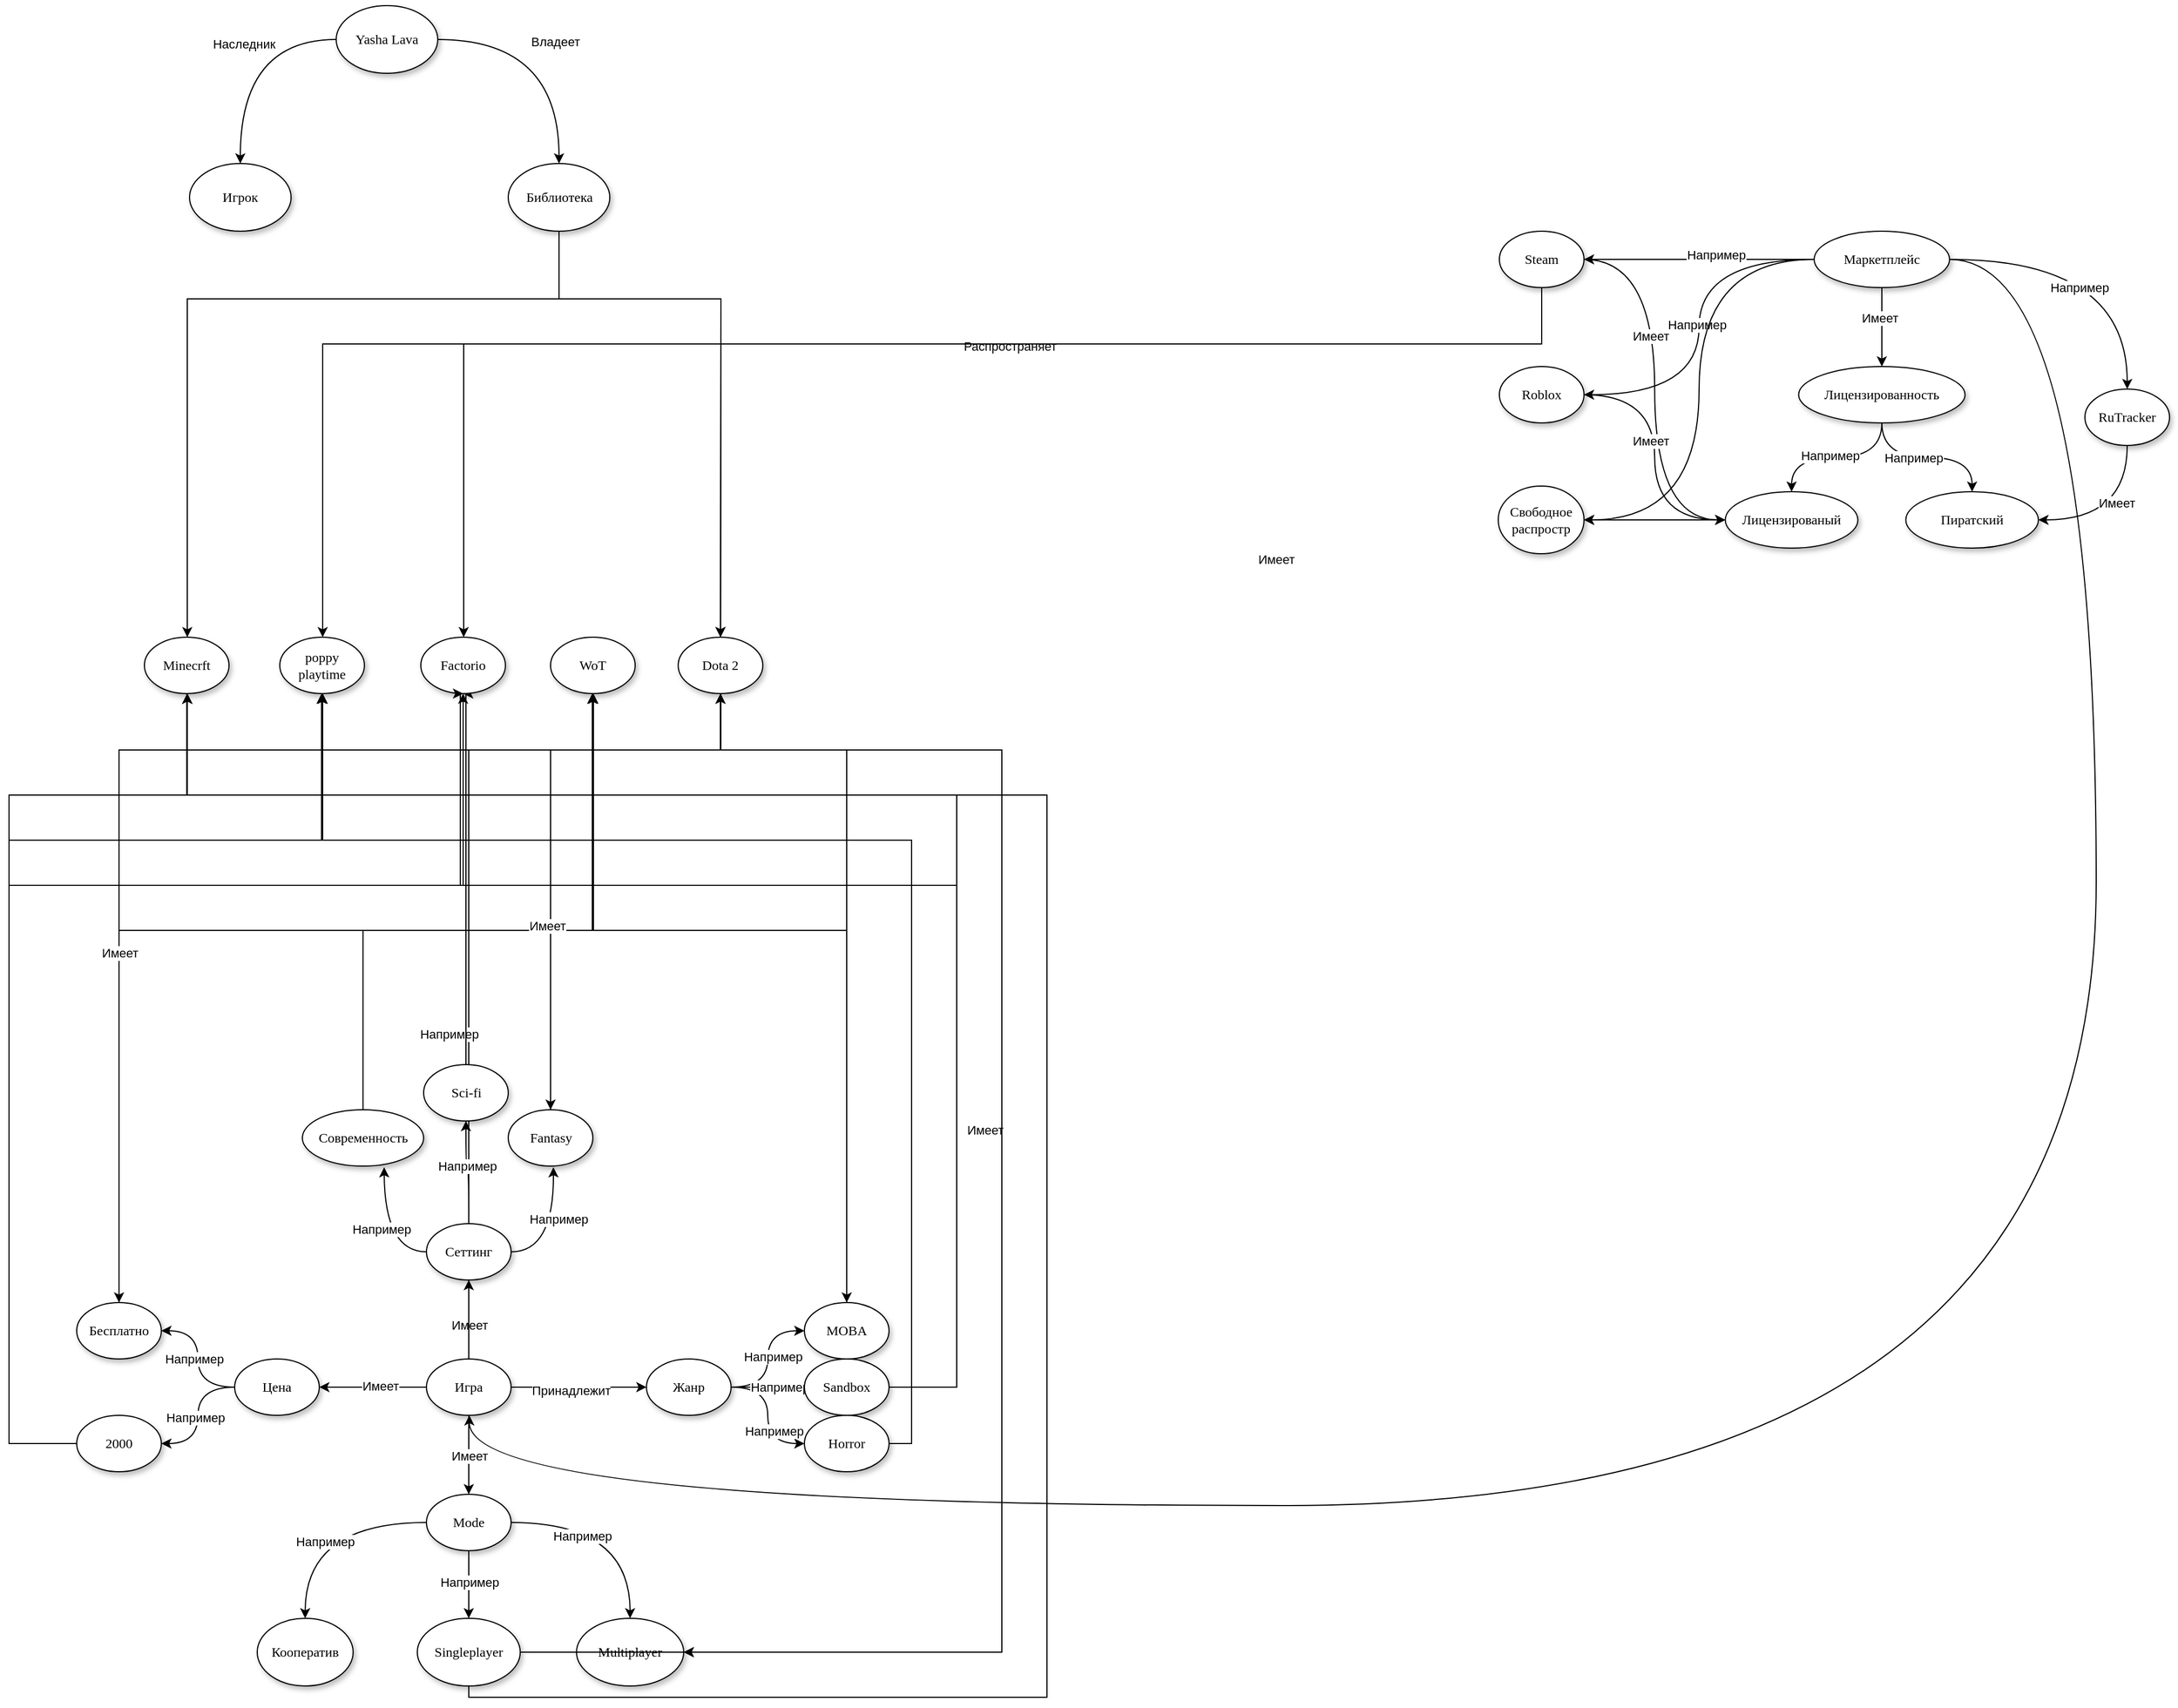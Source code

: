 <mxfile version="24.0.4" type="device">
  <diagram name="Page-1" id="42789a77-a242-8287-6e28-9cd8cfd52e62">
    <mxGraphModel dx="6350" dy="4040" grid="1" gridSize="10" guides="1" tooltips="1" connect="1" arrows="1" fold="1" page="1" pageScale="1" pageWidth="1100" pageHeight="850" background="none" math="0" shadow="0">
      <root>
        <mxCell id="0" />
        <mxCell id="1" parent="0" />
        <mxCell id="d27dbhYtVrHB6h_LEnZt-128" value="" style="edgeStyle=orthogonalEdgeStyle;rounded=0;orthogonalLoop=1;jettySize=auto;html=1;curved=1;" parent="1" source="d27dbhYtVrHB6h_LEnZt-127" target="1ea317790d2ca983-1" edge="1">
          <mxGeometry relative="1" as="geometry" />
        </mxCell>
        <mxCell id="d27dbhYtVrHB6h_LEnZt-136" value="Наследник" style="edgeLabel;html=1;align=center;verticalAlign=middle;resizable=0;points=[];" parent="d27dbhYtVrHB6h_LEnZt-128" vertex="1" connectable="0">
          <mxGeometry x="-0.091" y="3" relative="1" as="geometry">
            <mxPoint as="offset" />
          </mxGeometry>
        </mxCell>
        <mxCell id="1ea317790d2ca983-1" value="Игрок" style="ellipse;whiteSpace=wrap;html=1;rounded=0;shadow=1;comic=0;labelBackgroundColor=none;strokeWidth=1;fontFamily=Verdana;fontSize=12;align=center;" parent="1" vertex="1">
          <mxGeometry x="-40" y="-400" width="90" height="60" as="geometry" />
        </mxCell>
        <mxCell id="d27dbhYtVrHB6h_LEnZt-6" style="edgeStyle=orthogonalEdgeStyle;rounded=0;orthogonalLoop=1;jettySize=auto;html=1;curved=1;" parent="1" source="1ea317790d2ca983-8" target="d27dbhYtVrHB6h_LEnZt-4" edge="1">
          <mxGeometry relative="1" as="geometry" />
        </mxCell>
        <mxCell id="d27dbhYtVrHB6h_LEnZt-7" value="Принадлежит" style="edgeLabel;html=1;align=center;verticalAlign=middle;resizable=0;points=[];" parent="d27dbhYtVrHB6h_LEnZt-6" vertex="1" connectable="0">
          <mxGeometry x="-0.126" y="-3" relative="1" as="geometry">
            <mxPoint as="offset" />
          </mxGeometry>
        </mxCell>
        <mxCell id="d27dbhYtVrHB6h_LEnZt-9" style="edgeStyle=orthogonalEdgeStyle;rounded=0;orthogonalLoop=1;jettySize=auto;html=1;curved=1;" parent="1" source="1ea317790d2ca983-8" target="d27dbhYtVrHB6h_LEnZt-8" edge="1">
          <mxGeometry relative="1" as="geometry" />
        </mxCell>
        <mxCell id="d27dbhYtVrHB6h_LEnZt-13" value="Имеет" style="edgeLabel;html=1;align=center;verticalAlign=middle;resizable=0;points=[];" parent="d27dbhYtVrHB6h_LEnZt-9" vertex="1" connectable="0">
          <mxGeometry x="-0.128" y="-1" relative="1" as="geometry">
            <mxPoint as="offset" />
          </mxGeometry>
        </mxCell>
        <mxCell id="d27dbhYtVrHB6h_LEnZt-11" style="edgeStyle=orthogonalEdgeStyle;rounded=0;orthogonalLoop=1;jettySize=auto;html=1;curved=1;" parent="1" source="1ea317790d2ca983-8" target="d27dbhYtVrHB6h_LEnZt-10" edge="1">
          <mxGeometry relative="1" as="geometry" />
        </mxCell>
        <mxCell id="d27dbhYtVrHB6h_LEnZt-46" value="Имеет" style="edgeLabel;html=1;align=center;verticalAlign=middle;resizable=0;points=[];" parent="d27dbhYtVrHB6h_LEnZt-11" vertex="1" connectable="0">
          <mxGeometry x="0.025" relative="1" as="geometry">
            <mxPoint as="offset" />
          </mxGeometry>
        </mxCell>
        <mxCell id="d27dbhYtVrHB6h_LEnZt-16" style="edgeStyle=orthogonalEdgeStyle;rounded=0;orthogonalLoop=1;jettySize=auto;html=1;curved=1;" parent="1" source="1ea317790d2ca983-8" target="d27dbhYtVrHB6h_LEnZt-15" edge="1">
          <mxGeometry relative="1" as="geometry" />
        </mxCell>
        <mxCell id="d27dbhYtVrHB6h_LEnZt-45" value="Имеет" style="edgeLabel;html=1;align=center;verticalAlign=middle;resizable=0;points=[];" parent="d27dbhYtVrHB6h_LEnZt-16" vertex="1" connectable="0">
          <mxGeometry x="-0.143" relative="1" as="geometry">
            <mxPoint as="offset" />
          </mxGeometry>
        </mxCell>
        <mxCell id="d27dbhYtVrHB6h_LEnZt-114" style="edgeStyle=elbowEdgeStyle;rounded=0;orthogonalLoop=1;jettySize=auto;html=1;entryX=0.5;entryY=1;entryDx=0;entryDy=0;elbow=vertical;" parent="1" source="1ea317790d2ca983-8" target="d27dbhYtVrHB6h_LEnZt-112" edge="1">
          <mxGeometry relative="1" as="geometry">
            <Array as="points">
              <mxPoint x="330" y="120" />
            </Array>
          </mxGeometry>
        </mxCell>
        <mxCell id="d27dbhYtVrHB6h_LEnZt-118" value="Например" style="edgeLabel;html=1;align=center;verticalAlign=middle;resizable=0;points=[];" parent="d27dbhYtVrHB6h_LEnZt-114" vertex="1" connectable="0">
          <mxGeometry x="0.003" y="3" relative="1" as="geometry">
            <mxPoint x="-15" y="120" as="offset" />
          </mxGeometry>
        </mxCell>
        <mxCell id="1ea317790d2ca983-8" value="Игра" style="ellipse;whiteSpace=wrap;html=1;rounded=0;shadow=1;comic=0;labelBackgroundColor=none;strokeWidth=1;fontFamily=Verdana;fontSize=12;align=center;" parent="1" vertex="1">
          <mxGeometry x="170" y="660" width="75" height="50" as="geometry" />
        </mxCell>
        <mxCell id="d27dbhYtVrHB6h_LEnZt-43" style="edgeStyle=orthogonalEdgeStyle;rounded=0;orthogonalLoop=1;jettySize=auto;html=1;entryX=0.5;entryY=0;entryDx=0;entryDy=0;curved=1;" parent="1" source="d27dbhYtVrHB6h_LEnZt-2" target="d27dbhYtVrHB6h_LEnZt-36" edge="1">
          <mxGeometry relative="1" as="geometry" />
        </mxCell>
        <mxCell id="d27dbhYtVrHB6h_LEnZt-44" value="Имеет" style="edgeLabel;html=1;align=center;verticalAlign=middle;resizable=0;points=[];" parent="d27dbhYtVrHB6h_LEnZt-43" vertex="1" connectable="0">
          <mxGeometry x="-0.225" y="-2" relative="1" as="geometry">
            <mxPoint as="offset" />
          </mxGeometry>
        </mxCell>
        <mxCell id="d27dbhYtVrHB6h_LEnZt-94" style="edgeStyle=orthogonalEdgeStyle;rounded=0;orthogonalLoop=1;jettySize=auto;html=1;curved=1;" parent="1" source="d27dbhYtVrHB6h_LEnZt-2" target="d27dbhYtVrHB6h_LEnZt-93" edge="1">
          <mxGeometry relative="1" as="geometry" />
        </mxCell>
        <mxCell id="8Imb64FayiIJfmBS5_kX-4" value="Например" style="edgeLabel;html=1;align=center;verticalAlign=middle;resizable=0;points=[];" parent="d27dbhYtVrHB6h_LEnZt-94" vertex="1" connectable="0">
          <mxGeometry x="-0.144" y="-4" relative="1" as="geometry">
            <mxPoint as="offset" />
          </mxGeometry>
        </mxCell>
        <mxCell id="8Imb64FayiIJfmBS5_kX-7" style="edgeStyle=orthogonalEdgeStyle;rounded=0;orthogonalLoop=1;jettySize=auto;html=1;entryX=1;entryY=0.5;entryDx=0;entryDy=0;curved=1;" parent="1" source="d27dbhYtVrHB6h_LEnZt-2" target="8Imb64FayiIJfmBS5_kX-5" edge="1">
          <mxGeometry relative="1" as="geometry" />
        </mxCell>
        <mxCell id="8Imb64FayiIJfmBS5_kX-17" value="Например" style="edgeLabel;html=1;align=center;verticalAlign=middle;resizable=0;points=[];" parent="8Imb64FayiIJfmBS5_kX-7" vertex="1" connectable="0">
          <mxGeometry x="-0.014" y="-2" relative="1" as="geometry">
            <mxPoint as="offset" />
          </mxGeometry>
        </mxCell>
        <mxCell id="8Imb64FayiIJfmBS5_kX-14" style="edgeStyle=orthogonalEdgeStyle;rounded=0;orthogonalLoop=1;jettySize=auto;html=1;exitX=1;exitY=0.5;exitDx=0;exitDy=0;entryX=0.5;entryY=0;entryDx=0;entryDy=0;curved=1;" parent="1" source="d27dbhYtVrHB6h_LEnZt-2" target="8Imb64FayiIJfmBS5_kX-13" edge="1">
          <mxGeometry relative="1" as="geometry" />
        </mxCell>
        <mxCell id="8Imb64FayiIJfmBS5_kX-16" value="Например" style="edgeLabel;html=1;align=center;verticalAlign=middle;resizable=0;points=[];" parent="8Imb64FayiIJfmBS5_kX-14" vertex="1" connectable="0">
          <mxGeometry x="-0.159" y="-25" relative="1" as="geometry">
            <mxPoint as="offset" />
          </mxGeometry>
        </mxCell>
        <mxCell id="8RMeH3mRlZZ0QeaqOLW2-8" style="edgeStyle=orthogonalEdgeStyle;rounded=0;orthogonalLoop=1;jettySize=auto;html=1;entryX=1;entryY=0.5;entryDx=0;entryDy=0;curved=1;" parent="1" source="d27dbhYtVrHB6h_LEnZt-2" target="8RMeH3mRlZZ0QeaqOLW2-2" edge="1">
          <mxGeometry relative="1" as="geometry" />
        </mxCell>
        <mxCell id="O6C4yTjfF4UdwVnjmifp-4" style="edgeStyle=orthogonalEdgeStyle;rounded=0;orthogonalLoop=1;jettySize=auto;html=1;curved=1;" edge="1" parent="1" source="d27dbhYtVrHB6h_LEnZt-2" target="1ea317790d2ca983-8">
          <mxGeometry relative="1" as="geometry">
            <Array as="points">
              <mxPoint x="1650" y="-315" />
              <mxPoint x="1650" y="790" />
              <mxPoint x="208" y="790" />
            </Array>
          </mxGeometry>
        </mxCell>
        <mxCell id="d27dbhYtVrHB6h_LEnZt-2" value="Маркетплейс" style="ellipse;whiteSpace=wrap;html=1;rounded=0;shadow=1;comic=0;labelBackgroundColor=none;strokeWidth=1;fontFamily=Verdana;fontSize=12;align=center;" parent="1" vertex="1">
          <mxGeometry x="1400" y="-340" width="120" height="50" as="geometry" />
        </mxCell>
        <mxCell id="d27dbhYtVrHB6h_LEnZt-79" style="edgeStyle=orthogonalEdgeStyle;rounded=0;orthogonalLoop=1;jettySize=auto;html=1;curved=1;" parent="1" source="d27dbhYtVrHB6h_LEnZt-4" target="d27dbhYtVrHB6h_LEnZt-76" edge="1">
          <mxGeometry relative="1" as="geometry" />
        </mxCell>
        <mxCell id="d27dbhYtVrHB6h_LEnZt-88" value="Например" style="edgeLabel;html=1;align=center;verticalAlign=middle;resizable=0;points=[];" parent="d27dbhYtVrHB6h_LEnZt-79" vertex="1" connectable="0">
          <mxGeometry x="0.04" y="-4" relative="1" as="geometry">
            <mxPoint as="offset" />
          </mxGeometry>
        </mxCell>
        <mxCell id="d27dbhYtVrHB6h_LEnZt-80" style="edgeStyle=orthogonalEdgeStyle;rounded=0;orthogonalLoop=1;jettySize=auto;html=1;curved=1;" parent="1" source="d27dbhYtVrHB6h_LEnZt-4" target="d27dbhYtVrHB6h_LEnZt-78" edge="1">
          <mxGeometry relative="1" as="geometry" />
        </mxCell>
        <mxCell id="d27dbhYtVrHB6h_LEnZt-90" value="Например" style="edgeLabel;html=1;align=center;verticalAlign=middle;resizable=0;points=[];" parent="d27dbhYtVrHB6h_LEnZt-80" vertex="1" connectable="0">
          <mxGeometry x="0.216" y="5" relative="1" as="geometry">
            <mxPoint y="1" as="offset" />
          </mxGeometry>
        </mxCell>
        <mxCell id="d27dbhYtVrHB6h_LEnZt-81" style="edgeStyle=orthogonalEdgeStyle;rounded=0;orthogonalLoop=1;jettySize=auto;html=1;curved=1;" parent="1" source="d27dbhYtVrHB6h_LEnZt-4" target="d27dbhYtVrHB6h_LEnZt-77" edge="1">
          <mxGeometry relative="1" as="geometry" />
        </mxCell>
        <mxCell id="d27dbhYtVrHB6h_LEnZt-89" value="Например" style="edgeLabel;html=1;align=center;verticalAlign=middle;resizable=0;points=[];" parent="d27dbhYtVrHB6h_LEnZt-81" vertex="1" connectable="0">
          <mxGeometry x="0.327" relative="1" as="geometry">
            <mxPoint as="offset" />
          </mxGeometry>
        </mxCell>
        <mxCell id="d27dbhYtVrHB6h_LEnZt-4" value="Жанр" style="ellipse;whiteSpace=wrap;html=1;rounded=0;shadow=1;comic=0;labelBackgroundColor=none;strokeWidth=1;fontFamily=Verdana;fontSize=12;align=center;" parent="1" vertex="1">
          <mxGeometry x="365" y="660" width="75" height="50" as="geometry" />
        </mxCell>
        <mxCell id="O6C4yTjfF4UdwVnjmifp-23" style="edgeStyle=orthogonalEdgeStyle;rounded=0;orthogonalLoop=1;jettySize=auto;html=1;" edge="1" parent="1" source="d27dbhYtVrHB6h_LEnZt-76" target="O6C4yTjfF4UdwVnjmifp-1">
          <mxGeometry relative="1" as="geometry">
            <Array as="points">
              <mxPoint x="543" y="280" />
              <mxPoint x="318" y="280" />
            </Array>
          </mxGeometry>
        </mxCell>
        <mxCell id="d27dbhYtVrHB6h_LEnZt-76" value="MOBA" style="ellipse;whiteSpace=wrap;html=1;rounded=0;shadow=1;comic=0;labelBackgroundColor=none;strokeWidth=1;fontFamily=Verdana;fontSize=12;align=center;" parent="1" vertex="1">
          <mxGeometry x="505" y="610" width="75" height="50" as="geometry" />
        </mxCell>
        <mxCell id="O6C4yTjfF4UdwVnjmifp-16" style="edgeStyle=orthogonalEdgeStyle;rounded=0;orthogonalLoop=1;jettySize=auto;html=1;" edge="1" parent="1" source="d27dbhYtVrHB6h_LEnZt-77" target="8RMeH3mRlZZ0QeaqOLW2-10">
          <mxGeometry relative="1" as="geometry">
            <Array as="points">
              <mxPoint x="640" y="685" />
              <mxPoint x="640" y="160" />
              <mxPoint x="-42" y="160" />
            </Array>
          </mxGeometry>
        </mxCell>
        <mxCell id="d27dbhYtVrHB6h_LEnZt-77" value="Sandbox" style="ellipse;whiteSpace=wrap;html=1;rounded=0;shadow=1;comic=0;labelBackgroundColor=none;strokeWidth=1;fontFamily=Verdana;fontSize=12;align=center;" parent="1" vertex="1">
          <mxGeometry x="505" y="660" width="75" height="50" as="geometry" />
        </mxCell>
        <mxCell id="O6C4yTjfF4UdwVnjmifp-20" style="edgeStyle=orthogonalEdgeStyle;rounded=0;orthogonalLoop=1;jettySize=auto;html=1;" edge="1" parent="1" source="d27dbhYtVrHB6h_LEnZt-78" target="O6C4yTjfF4UdwVnjmifp-3">
          <mxGeometry relative="1" as="geometry">
            <Array as="points">
              <mxPoint x="600" y="735" />
              <mxPoint x="600" y="200" />
              <mxPoint x="78" y="200" />
            </Array>
          </mxGeometry>
        </mxCell>
        <mxCell id="d27dbhYtVrHB6h_LEnZt-78" value="Horror" style="ellipse;whiteSpace=wrap;html=1;rounded=0;shadow=1;comic=0;labelBackgroundColor=none;strokeWidth=1;fontFamily=Verdana;fontSize=12;align=center;" parent="1" vertex="1">
          <mxGeometry x="505" y="710" width="75" height="50" as="geometry" />
        </mxCell>
        <mxCell id="d27dbhYtVrHB6h_LEnZt-50" style="edgeStyle=orthogonalEdgeStyle;rounded=0;orthogonalLoop=1;jettySize=auto;html=1;entryX=1;entryY=0.5;entryDx=0;entryDy=0;curved=1;" parent="1" source="d27dbhYtVrHB6h_LEnZt-8" target="d27dbhYtVrHB6h_LEnZt-49" edge="1">
          <mxGeometry relative="1" as="geometry" />
        </mxCell>
        <mxCell id="d27dbhYtVrHB6h_LEnZt-51" value="Например" style="edgeLabel;html=1;align=center;verticalAlign=middle;resizable=0;points=[];" parent="d27dbhYtVrHB6h_LEnZt-50" vertex="1" connectable="0">
          <mxGeometry x="0.017" y="-3" relative="1" as="geometry">
            <mxPoint y="1" as="offset" />
          </mxGeometry>
        </mxCell>
        <mxCell id="d27dbhYtVrHB6h_LEnZt-91" style="edgeStyle=orthogonalEdgeStyle;rounded=0;orthogonalLoop=1;jettySize=auto;html=1;curved=1;" parent="1" source="d27dbhYtVrHB6h_LEnZt-8" target="d27dbhYtVrHB6h_LEnZt-41" edge="1">
          <mxGeometry relative="1" as="geometry" />
        </mxCell>
        <mxCell id="d27dbhYtVrHB6h_LEnZt-92" value="Например" style="edgeLabel;html=1;align=center;verticalAlign=middle;resizable=0;points=[];" parent="d27dbhYtVrHB6h_LEnZt-91" vertex="1" connectable="0">
          <mxGeometry x="-0.001" y="4" relative="1" as="geometry">
            <mxPoint as="offset" />
          </mxGeometry>
        </mxCell>
        <mxCell id="d27dbhYtVrHB6h_LEnZt-8" value="Цена" style="ellipse;whiteSpace=wrap;html=1;rounded=0;shadow=1;comic=0;labelBackgroundColor=none;strokeWidth=1;fontFamily=Verdana;fontSize=12;align=center;" parent="1" vertex="1">
          <mxGeometry y="660" width="75" height="50" as="geometry" />
        </mxCell>
        <mxCell id="d27dbhYtVrHB6h_LEnZt-52" style="edgeStyle=orthogonalEdgeStyle;rounded=0;orthogonalLoop=1;jettySize=auto;html=1;entryX=0.5;entryY=0;entryDx=0;entryDy=0;curved=1;" parent="1" source="d27dbhYtVrHB6h_LEnZt-10" target="d27dbhYtVrHB6h_LEnZt-35" edge="1">
          <mxGeometry relative="1" as="geometry" />
        </mxCell>
        <mxCell id="d27dbhYtVrHB6h_LEnZt-53" value="Например" style="edgeLabel;html=1;align=center;verticalAlign=middle;resizable=0;points=[];" parent="d27dbhYtVrHB6h_LEnZt-52" vertex="1" connectable="0">
          <mxGeometry x="0.285" y="17" relative="1" as="geometry">
            <mxPoint y="1" as="offset" />
          </mxGeometry>
        </mxCell>
        <mxCell id="d27dbhYtVrHB6h_LEnZt-56" style="edgeStyle=orthogonalEdgeStyle;rounded=0;orthogonalLoop=1;jettySize=auto;html=1;curved=1;" parent="1" source="d27dbhYtVrHB6h_LEnZt-10" target="d27dbhYtVrHB6h_LEnZt-42" edge="1">
          <mxGeometry relative="1" as="geometry">
            <mxPoint x="210" y="890" as="targetPoint" />
          </mxGeometry>
        </mxCell>
        <mxCell id="d27dbhYtVrHB6h_LEnZt-57" value="Например" style="edgeLabel;html=1;align=center;verticalAlign=middle;resizable=0;points=[];" parent="d27dbhYtVrHB6h_LEnZt-56" vertex="1" connectable="0">
          <mxGeometry x="-0.091" relative="1" as="geometry">
            <mxPoint as="offset" />
          </mxGeometry>
        </mxCell>
        <mxCell id="d27dbhYtVrHB6h_LEnZt-82" style="edgeStyle=orthogonalEdgeStyle;rounded=0;orthogonalLoop=1;jettySize=auto;html=1;curved=1;" parent="1" source="d27dbhYtVrHB6h_LEnZt-10" target="d27dbhYtVrHB6h_LEnZt-34" edge="1">
          <mxGeometry relative="1" as="geometry" />
        </mxCell>
        <mxCell id="d27dbhYtVrHB6h_LEnZt-84" value="Например" style="edgeLabel;html=1;align=center;verticalAlign=middle;resizable=0;points=[];" parent="d27dbhYtVrHB6h_LEnZt-82" vertex="1" connectable="0">
          <mxGeometry x="-0.338" y="-12" relative="1" as="geometry">
            <mxPoint as="offset" />
          </mxGeometry>
        </mxCell>
        <mxCell id="d27dbhYtVrHB6h_LEnZt-10" value="Mode" style="ellipse;whiteSpace=wrap;html=1;rounded=0;shadow=1;comic=0;labelBackgroundColor=none;strokeWidth=1;fontFamily=Verdana;fontSize=12;align=center;" parent="1" vertex="1">
          <mxGeometry x="170" y="780" width="75" height="50" as="geometry" />
        </mxCell>
        <mxCell id="d27dbhYtVrHB6h_LEnZt-73" style="edgeStyle=orthogonalEdgeStyle;rounded=0;orthogonalLoop=1;jettySize=auto;html=1;curved=1;" parent="1" source="d27dbhYtVrHB6h_LEnZt-15" edge="1">
          <mxGeometry relative="1" as="geometry">
            <mxPoint x="282.5" y="490" as="targetPoint" />
          </mxGeometry>
        </mxCell>
        <mxCell id="d27dbhYtVrHB6h_LEnZt-85" value="Например" style="edgeLabel;html=1;align=center;verticalAlign=middle;resizable=0;points=[];" parent="d27dbhYtVrHB6h_LEnZt-73" vertex="1" connectable="0">
          <mxGeometry x="0.182" y="-4" relative="1" as="geometry">
            <mxPoint as="offset" />
          </mxGeometry>
        </mxCell>
        <mxCell id="d27dbhYtVrHB6h_LEnZt-74" style="edgeStyle=orthogonalEdgeStyle;rounded=0;orthogonalLoop=1;jettySize=auto;html=1;curved=1;" parent="1" source="d27dbhYtVrHB6h_LEnZt-15" edge="1">
          <mxGeometry relative="1" as="geometry">
            <mxPoint x="132.5" y="490" as="targetPoint" />
          </mxGeometry>
        </mxCell>
        <mxCell id="d27dbhYtVrHB6h_LEnZt-87" value="Например" style="edgeLabel;html=1;align=center;verticalAlign=middle;resizable=0;points=[];" parent="d27dbhYtVrHB6h_LEnZt-74" vertex="1" connectable="0">
          <mxGeometry x="0.03" y="3" relative="1" as="geometry">
            <mxPoint as="offset" />
          </mxGeometry>
        </mxCell>
        <mxCell id="d27dbhYtVrHB6h_LEnZt-75" style="edgeStyle=orthogonalEdgeStyle;rounded=0;orthogonalLoop=1;jettySize=auto;html=1;curved=1;" parent="1" source="d27dbhYtVrHB6h_LEnZt-15" target="d27dbhYtVrHB6h_LEnZt-64" edge="1">
          <mxGeometry relative="1" as="geometry" />
        </mxCell>
        <mxCell id="d27dbhYtVrHB6h_LEnZt-86" value="Например" style="edgeLabel;html=1;align=center;verticalAlign=middle;resizable=0;points=[];" parent="d27dbhYtVrHB6h_LEnZt-75" vertex="1" connectable="0">
          <mxGeometry x="0.149" y="-1" relative="1" as="geometry">
            <mxPoint as="offset" />
          </mxGeometry>
        </mxCell>
        <mxCell id="d27dbhYtVrHB6h_LEnZt-15" value="Сеттинг" style="ellipse;whiteSpace=wrap;html=1;rounded=0;shadow=1;comic=0;labelBackgroundColor=none;strokeWidth=1;fontFamily=Verdana;fontSize=12;align=center;" parent="1" vertex="1">
          <mxGeometry x="170" y="540" width="75" height="50" as="geometry" />
        </mxCell>
        <mxCell id="d27dbhYtVrHB6h_LEnZt-34" value="Multiplayer" style="ellipse;whiteSpace=wrap;html=1;rounded=0;shadow=1;comic=0;labelBackgroundColor=none;strokeWidth=1;fontFamily=Verdana;fontSize=12;align=center;" parent="1" vertex="1">
          <mxGeometry x="303" y="890" width="95" height="60" as="geometry" />
        </mxCell>
        <mxCell id="d27dbhYtVrHB6h_LEnZt-35" value="Кооператив" style="ellipse;whiteSpace=wrap;html=1;rounded=0;shadow=1;comic=0;labelBackgroundColor=none;strokeWidth=1;fontFamily=Verdana;fontSize=12;align=center;" parent="1" vertex="1">
          <mxGeometry x="20" y="890" width="85" height="60" as="geometry" />
        </mxCell>
        <mxCell id="d27dbhYtVrHB6h_LEnZt-100" value="" style="edgeStyle=orthogonalEdgeStyle;rounded=0;orthogonalLoop=1;jettySize=auto;html=1;curved=1;" parent="1" source="d27dbhYtVrHB6h_LEnZt-36" target="d27dbhYtVrHB6h_LEnZt-99" edge="1">
          <mxGeometry relative="1" as="geometry" />
        </mxCell>
        <mxCell id="d27dbhYtVrHB6h_LEnZt-106" value="Например" style="edgeLabel;html=1;align=center;verticalAlign=middle;resizable=0;points=[];" parent="d27dbhYtVrHB6h_LEnZt-100" vertex="1" connectable="0">
          <mxGeometry x="0.084" y="-2" relative="1" as="geometry">
            <mxPoint as="offset" />
          </mxGeometry>
        </mxCell>
        <mxCell id="d27dbhYtVrHB6h_LEnZt-101" style="edgeStyle=orthogonalEdgeStyle;rounded=0;orthogonalLoop=1;jettySize=auto;html=1;curved=1;entryX=0.5;entryY=0;entryDx=0;entryDy=0;" parent="1" source="d27dbhYtVrHB6h_LEnZt-36" target="d27dbhYtVrHB6h_LEnZt-102" edge="1">
          <mxGeometry relative="1" as="geometry">
            <mxPoint x="1500.0" y="-30" as="targetPoint" />
          </mxGeometry>
        </mxCell>
        <mxCell id="d27dbhYtVrHB6h_LEnZt-105" value="Например" style="edgeLabel;html=1;align=center;verticalAlign=middle;resizable=0;points=[];" parent="d27dbhYtVrHB6h_LEnZt-101" vertex="1" connectable="0">
          <mxGeometry x="-0.185" relative="1" as="geometry">
            <mxPoint x="1" as="offset" />
          </mxGeometry>
        </mxCell>
        <mxCell id="d27dbhYtVrHB6h_LEnZt-36" value="Лицензированность" style="ellipse;whiteSpace=wrap;html=1;rounded=0;shadow=1;comic=0;labelBackgroundColor=none;strokeWidth=1;fontFamily=Verdana;fontSize=12;align=center;" parent="1" vertex="1">
          <mxGeometry x="1386.25" y="-220" width="147.5" height="50" as="geometry" />
        </mxCell>
        <mxCell id="d27dbhYtVrHB6h_LEnZt-109" style="edgeStyle=orthogonalEdgeStyle;rounded=0;orthogonalLoop=1;jettySize=auto;html=1;entryX=0;entryY=0.5;entryDx=0;entryDy=0;curved=1;" parent="1" source="d27dbhYtVrHB6h_LEnZt-93" target="d27dbhYtVrHB6h_LEnZt-99" edge="1">
          <mxGeometry relative="1" as="geometry" />
        </mxCell>
        <mxCell id="d27dbhYtVrHB6h_LEnZt-110" value="Имеет" style="edgeLabel;html=1;align=center;verticalAlign=middle;resizable=0;points=[];" parent="d27dbhYtVrHB6h_LEnZt-109" vertex="1" connectable="0">
          <mxGeometry x="-0.383" y="-4" relative="1" as="geometry">
            <mxPoint y="20" as="offset" />
          </mxGeometry>
        </mxCell>
        <mxCell id="d27dbhYtVrHB6h_LEnZt-117" style="edgeStyle=orthogonalEdgeStyle;rounded=0;orthogonalLoop=1;jettySize=auto;html=1;" parent="1" source="d27dbhYtVrHB6h_LEnZt-93" target="d27dbhYtVrHB6h_LEnZt-112" edge="1">
          <mxGeometry relative="1" as="geometry">
            <Array as="points">
              <mxPoint x="1159" y="-240" />
              <mxPoint x="431" y="-240" />
            </Array>
          </mxGeometry>
        </mxCell>
        <mxCell id="d27dbhYtVrHB6h_LEnZt-124" value="Распространяет" style="edgeLabel;html=1;align=center;verticalAlign=middle;resizable=0;points=[];" parent="d27dbhYtVrHB6h_LEnZt-117" vertex="1" connectable="0">
          <mxGeometry x="0.005" y="2" relative="1" as="geometry">
            <mxPoint as="offset" />
          </mxGeometry>
        </mxCell>
        <mxCell id="O6C4yTjfF4UdwVnjmifp-9" style="edgeStyle=orthogonalEdgeStyle;rounded=0;orthogonalLoop=1;jettySize=auto;html=1;" edge="1" parent="1" source="d27dbhYtVrHB6h_LEnZt-93" target="8RMeH3mRlZZ0QeaqOLW2-9">
          <mxGeometry relative="1" as="geometry">
            <Array as="points">
              <mxPoint x="1159" y="-240" />
              <mxPoint x="203" y="-240" />
            </Array>
          </mxGeometry>
        </mxCell>
        <mxCell id="O6C4yTjfF4UdwVnjmifp-10" style="edgeStyle=orthogonalEdgeStyle;rounded=0;orthogonalLoop=1;jettySize=auto;html=1;" edge="1" parent="1" source="d27dbhYtVrHB6h_LEnZt-93" target="O6C4yTjfF4UdwVnjmifp-3">
          <mxGeometry relative="1" as="geometry">
            <Array as="points">
              <mxPoint x="1159" y="-240" />
              <mxPoint x="78" y="-240" />
            </Array>
          </mxGeometry>
        </mxCell>
        <mxCell id="d27dbhYtVrHB6h_LEnZt-93" value="Steam" style="ellipse;whiteSpace=wrap;html=1;rounded=0;shadow=1;comic=0;labelBackgroundColor=none;strokeWidth=1;fontFamily=Verdana;fontSize=12;align=center;" parent="1" vertex="1">
          <mxGeometry x="1121" y="-340" width="75" height="50" as="geometry" />
        </mxCell>
        <mxCell id="O6C4yTjfF4UdwVnjmifp-26" style="edgeStyle=orthogonalEdgeStyle;rounded=0;orthogonalLoop=1;jettySize=auto;html=1;" edge="1" parent="1" source="d27dbhYtVrHB6h_LEnZt-41" target="O6C4yTjfF4UdwVnjmifp-1">
          <mxGeometry relative="1" as="geometry">
            <Array as="points">
              <mxPoint x="-102" y="280" />
              <mxPoint x="317" y="280" />
            </Array>
          </mxGeometry>
        </mxCell>
        <mxCell id="d27dbhYtVrHB6h_LEnZt-41" value="Бесплатно" style="ellipse;whiteSpace=wrap;html=1;rounded=0;shadow=1;comic=0;labelBackgroundColor=none;strokeWidth=1;fontFamily=Verdana;fontSize=12;align=center;" parent="1" vertex="1">
          <mxGeometry x="-140" y="610" width="75" height="50" as="geometry" />
        </mxCell>
        <mxCell id="O6C4yTjfF4UdwVnjmifp-18" style="edgeStyle=orthogonalEdgeStyle;rounded=0;orthogonalLoop=1;jettySize=auto;html=1;" edge="1" parent="1" source="d27dbhYtVrHB6h_LEnZt-42" target="8RMeH3mRlZZ0QeaqOLW2-10">
          <mxGeometry relative="1" as="geometry">
            <Array as="points">
              <mxPoint x="208" y="960" />
              <mxPoint x="720" y="960" />
              <mxPoint x="720" y="160" />
              <mxPoint x="-42" y="160" />
            </Array>
          </mxGeometry>
        </mxCell>
        <mxCell id="O6C4yTjfF4UdwVnjmifp-24" style="edgeStyle=orthogonalEdgeStyle;rounded=0;orthogonalLoop=1;jettySize=auto;html=1;entryX=0.5;entryY=1;entryDx=0;entryDy=0;" edge="1" parent="1" source="d27dbhYtVrHB6h_LEnZt-42" target="d27dbhYtVrHB6h_LEnZt-112">
          <mxGeometry relative="1" as="geometry">
            <Array as="points">
              <mxPoint x="680" y="920" />
              <mxPoint x="680" y="120" />
              <mxPoint x="431" y="120" />
            </Array>
          </mxGeometry>
        </mxCell>
        <mxCell id="d27dbhYtVrHB6h_LEnZt-42" value="Singleplayer" style="ellipse;whiteSpace=wrap;html=1;rounded=0;shadow=1;comic=0;labelBackgroundColor=none;strokeWidth=1;fontFamily=Verdana;fontSize=12;align=center;" parent="1" vertex="1">
          <mxGeometry x="161.88" y="890" width="91.25" height="60" as="geometry" />
        </mxCell>
        <mxCell id="O6C4yTjfF4UdwVnjmifp-15" style="edgeStyle=orthogonalEdgeStyle;rounded=0;orthogonalLoop=1;jettySize=auto;html=1;" edge="1" parent="1" source="d27dbhYtVrHB6h_LEnZt-49" target="8RMeH3mRlZZ0QeaqOLW2-10">
          <mxGeometry relative="1" as="geometry">
            <Array as="points">
              <mxPoint x="-200" y="735" />
              <mxPoint x="-200" y="160" />
              <mxPoint x="-42" y="160" />
            </Array>
          </mxGeometry>
        </mxCell>
        <mxCell id="O6C4yTjfF4UdwVnjmifp-25" style="edgeStyle=orthogonalEdgeStyle;rounded=0;orthogonalLoop=1;jettySize=auto;html=1;" edge="1" parent="1" source="d27dbhYtVrHB6h_LEnZt-49" target="O6C4yTjfF4UdwVnjmifp-3">
          <mxGeometry relative="1" as="geometry">
            <Array as="points">
              <mxPoint x="-200" y="735" />
              <mxPoint x="-200" y="200" />
              <mxPoint x="77" y="200" />
            </Array>
          </mxGeometry>
        </mxCell>
        <mxCell id="O6C4yTjfF4UdwVnjmifp-27" style="edgeStyle=orthogonalEdgeStyle;rounded=0;orthogonalLoop=1;jettySize=auto;html=1;entryX=0.5;entryY=1;entryDx=0;entryDy=0;" edge="1" parent="1" source="d27dbhYtVrHB6h_LEnZt-49" target="8RMeH3mRlZZ0QeaqOLW2-9">
          <mxGeometry relative="1" as="geometry">
            <Array as="points">
              <mxPoint x="-200" y="735" />
              <mxPoint x="-200" y="240" />
              <mxPoint x="202" y="240" />
            </Array>
          </mxGeometry>
        </mxCell>
        <mxCell id="d27dbhYtVrHB6h_LEnZt-49" value="2000" style="ellipse;whiteSpace=wrap;html=1;rounded=0;shadow=1;comic=0;labelBackgroundColor=none;strokeWidth=1;fontFamily=Verdana;fontSize=12;align=center;" parent="1" vertex="1">
          <mxGeometry x="-140" y="710" width="75" height="50" as="geometry" />
        </mxCell>
        <mxCell id="O6C4yTjfF4UdwVnjmifp-19" style="edgeStyle=orthogonalEdgeStyle;rounded=0;orthogonalLoop=1;jettySize=auto;html=1;" edge="1" parent="1" source="d27dbhYtVrHB6h_LEnZt-64" target="O6C4yTjfF4UdwVnjmifp-3">
          <mxGeometry relative="1" as="geometry">
            <Array as="points">
              <mxPoint x="205" y="200" />
              <mxPoint x="78" y="200" />
            </Array>
          </mxGeometry>
        </mxCell>
        <mxCell id="O6C4yTjfF4UdwVnjmifp-22" style="edgeStyle=orthogonalEdgeStyle;rounded=0;orthogonalLoop=1;jettySize=auto;html=1;entryX=0.5;entryY=1;entryDx=0;entryDy=0;" edge="1" parent="1" source="d27dbhYtVrHB6h_LEnZt-64" target="8RMeH3mRlZZ0QeaqOLW2-9">
          <mxGeometry relative="1" as="geometry">
            <Array as="points">
              <mxPoint x="205" y="70" />
            </Array>
          </mxGeometry>
        </mxCell>
        <mxCell id="d27dbhYtVrHB6h_LEnZt-64" value="Sci-fi" style="ellipse;whiteSpace=wrap;html=1;rounded=0;shadow=1;comic=0;labelBackgroundColor=none;strokeWidth=1;fontFamily=Verdana;fontSize=12;align=center;" parent="1" vertex="1">
          <mxGeometry x="167.5" y="399" width="75" height="50" as="geometry" />
        </mxCell>
        <mxCell id="O6C4yTjfF4UdwVnjmifp-28" style="edgeStyle=orthogonalEdgeStyle;rounded=0;orthogonalLoop=1;jettySize=auto;html=1;" edge="1" parent="1" source="d27dbhYtVrHB6h_LEnZt-71" target="O6C4yTjfF4UdwVnjmifp-1">
          <mxGeometry relative="1" as="geometry">
            <Array as="points">
              <mxPoint x="114" y="280" />
              <mxPoint x="317" y="280" />
            </Array>
          </mxGeometry>
        </mxCell>
        <mxCell id="d27dbhYtVrHB6h_LEnZt-71" value="Современность" style="ellipse;whiteSpace=wrap;html=1;rounded=0;shadow=1;comic=0;labelBackgroundColor=none;strokeWidth=1;fontFamily=Verdana;fontSize=12;align=center;" parent="1" vertex="1">
          <mxGeometry x="60" y="439" width="107.5" height="50" as="geometry" />
        </mxCell>
        <mxCell id="O6C4yTjfF4UdwVnjmifp-14" style="edgeStyle=orthogonalEdgeStyle;rounded=0;orthogonalLoop=1;jettySize=auto;html=1;" edge="1" parent="1" source="d27dbhYtVrHB6h_LEnZt-72" target="8RMeH3mRlZZ0QeaqOLW2-10">
          <mxGeometry relative="1" as="geometry">
            <Array as="points">
              <mxPoint x="280" y="160" />
              <mxPoint x="-42" y="160" />
            </Array>
          </mxGeometry>
        </mxCell>
        <mxCell id="d27dbhYtVrHB6h_LEnZt-72" value="Fantasy" style="ellipse;whiteSpace=wrap;html=1;rounded=0;shadow=1;comic=0;labelBackgroundColor=none;strokeWidth=1;fontFamily=Verdana;fontSize=12;align=center;" parent="1" vertex="1">
          <mxGeometry x="242.5" y="439" width="75" height="50" as="geometry" />
        </mxCell>
        <mxCell id="8RMeH3mRlZZ0QeaqOLW2-7" style="edgeStyle=orthogonalEdgeStyle;rounded=0;orthogonalLoop=1;jettySize=auto;html=1;curved=1;" parent="1" source="d27dbhYtVrHB6h_LEnZt-99" target="8RMeH3mRlZZ0QeaqOLW2-2" edge="1">
          <mxGeometry relative="1" as="geometry" />
        </mxCell>
        <mxCell id="d27dbhYtVrHB6h_LEnZt-99" value="Лицензированый" style="ellipse;whiteSpace=wrap;html=1;rounded=0;shadow=1;comic=0;labelBackgroundColor=none;strokeWidth=1;fontFamily=Verdana;fontSize=12;align=center;" parent="1" vertex="1">
          <mxGeometry x="1321.25" y="-109" width="117.5" height="50" as="geometry" />
        </mxCell>
        <mxCell id="d27dbhYtVrHB6h_LEnZt-102" value="Пиратский" style="ellipse;whiteSpace=wrap;html=1;rounded=0;shadow=1;comic=0;labelBackgroundColor=none;strokeWidth=1;fontFamily=Verdana;fontSize=12;align=center;" parent="1" vertex="1">
          <mxGeometry x="1481.25" y="-109" width="117.5" height="50" as="geometry" />
        </mxCell>
        <mxCell id="d27dbhYtVrHB6h_LEnZt-119" style="edgeStyle=elbowEdgeStyle;rounded=0;orthogonalLoop=1;jettySize=auto;html=1;entryX=0.5;entryY=0;entryDx=0;entryDy=0;exitX=0.5;exitY=1;exitDx=0;exitDy=0;elbow=vertical;" parent="1" source="d27dbhYtVrHB6h_LEnZt-112" target="d27dbhYtVrHB6h_LEnZt-72" edge="1">
          <mxGeometry relative="1" as="geometry">
            <Array as="points">
              <mxPoint x="360" y="120" />
            </Array>
          </mxGeometry>
        </mxCell>
        <mxCell id="d27dbhYtVrHB6h_LEnZt-123" value="Имеет" style="edgeLabel;html=1;align=center;verticalAlign=middle;resizable=0;points=[];" parent="d27dbhYtVrHB6h_LEnZt-119" vertex="1" connectable="0">
          <mxGeometry x="0.372" y="-3" relative="1" as="geometry">
            <mxPoint as="offset" />
          </mxGeometry>
        </mxCell>
        <mxCell id="d27dbhYtVrHB6h_LEnZt-120" style="edgeStyle=elbowEdgeStyle;rounded=0;orthogonalLoop=1;jettySize=auto;html=1;entryX=0.5;entryY=0;entryDx=0;entryDy=0;exitX=0.5;exitY=1;exitDx=0;exitDy=0;elbow=vertical;" parent="1" source="d27dbhYtVrHB6h_LEnZt-112" target="d27dbhYtVrHB6h_LEnZt-41" edge="1">
          <mxGeometry relative="1" as="geometry">
            <Array as="points">
              <mxPoint x="160" y="120" />
            </Array>
          </mxGeometry>
        </mxCell>
        <mxCell id="d27dbhYtVrHB6h_LEnZt-122" value="Имеет" style="edgeLabel;html=1;align=center;verticalAlign=middle;resizable=0;points=[];" parent="d27dbhYtVrHB6h_LEnZt-120" vertex="1" connectable="0">
          <mxGeometry x="-0.615" y="3" relative="1" as="geometry">
            <mxPoint x="-376" y="177" as="offset" />
          </mxGeometry>
        </mxCell>
        <mxCell id="d27dbhYtVrHB6h_LEnZt-137" style="edgeStyle=elbowEdgeStyle;rounded=0;orthogonalLoop=1;jettySize=auto;html=1;entryX=0.5;entryY=0;entryDx=0;entryDy=0;exitX=0.5;exitY=0;exitDx=0;exitDy=0;elbow=vertical;" parent="1" source="d27dbhYtVrHB6h_LEnZt-112" target="d27dbhYtVrHB6h_LEnZt-76" edge="1">
          <mxGeometry relative="1" as="geometry">
            <mxPoint x="740" y="340" as="targetPoint" />
            <Array as="points">
              <mxPoint x="490" y="120" />
            </Array>
          </mxGeometry>
        </mxCell>
        <mxCell id="d27dbhYtVrHB6h_LEnZt-138" value="Имеет" style="edgeLabel;html=1;align=center;verticalAlign=middle;resizable=0;points=[];" parent="d27dbhYtVrHB6h_LEnZt-137" vertex="1" connectable="0">
          <mxGeometry x="0.151" y="-1" relative="1" as="geometry">
            <mxPoint x="381" y="-361" as="offset" />
          </mxGeometry>
        </mxCell>
        <mxCell id="d27dbhYtVrHB6h_LEnZt-140" style="edgeStyle=orthogonalEdgeStyle;rounded=0;orthogonalLoop=1;jettySize=auto;html=1;exitX=0.5;exitY=1;exitDx=0;exitDy=0;elbow=vertical;entryX=1;entryY=0.5;entryDx=0;entryDy=0;" parent="1" source="d27dbhYtVrHB6h_LEnZt-112" target="d27dbhYtVrHB6h_LEnZt-34" edge="1">
          <mxGeometry relative="1" as="geometry">
            <Array as="points">
              <mxPoint x="431" y="120" />
              <mxPoint x="680" y="120" />
              <mxPoint x="680" y="920" />
            </Array>
          </mxGeometry>
        </mxCell>
        <mxCell id="d27dbhYtVrHB6h_LEnZt-141" value="Имеет" style="edgeLabel;html=1;align=center;verticalAlign=middle;resizable=0;points=[];" parent="d27dbhYtVrHB6h_LEnZt-140" vertex="1" connectable="0">
          <mxGeometry x="-0.254" relative="1" as="geometry">
            <mxPoint x="-15" y="121" as="offset" />
          </mxGeometry>
        </mxCell>
        <mxCell id="d27dbhYtVrHB6h_LEnZt-112" value="Dota 2" style="ellipse;whiteSpace=wrap;html=1;rounded=0;shadow=1;comic=0;labelBackgroundColor=none;strokeWidth=1;fontFamily=Verdana;fontSize=12;align=center;" parent="1" vertex="1">
          <mxGeometry x="393.13" y="20" width="75" height="50" as="geometry" />
        </mxCell>
        <mxCell id="d27dbhYtVrHB6h_LEnZt-131" value="" style="edgeStyle=orthogonalEdgeStyle;rounded=0;orthogonalLoop=1;jettySize=auto;html=1;curved=1;" parent="1" source="d27dbhYtVrHB6h_LEnZt-127" target="d27dbhYtVrHB6h_LEnZt-130" edge="1">
          <mxGeometry relative="1" as="geometry" />
        </mxCell>
        <mxCell id="d27dbhYtVrHB6h_LEnZt-133" value="Владеет" style="edgeLabel;html=1;align=center;verticalAlign=middle;resizable=0;points=[];" parent="d27dbhYtVrHB6h_LEnZt-131" vertex="1" connectable="0">
          <mxGeometry x="-0.047" y="-2" relative="1" as="geometry">
            <mxPoint as="offset" />
          </mxGeometry>
        </mxCell>
        <mxCell id="d27dbhYtVrHB6h_LEnZt-127" value="Yasha Lava" style="ellipse;whiteSpace=wrap;html=1;rounded=0;shadow=1;comic=0;labelBackgroundColor=none;strokeWidth=1;fontFamily=Verdana;fontSize=12;align=center;" parent="1" vertex="1">
          <mxGeometry x="90" y="-540" width="90" height="60" as="geometry" />
        </mxCell>
        <mxCell id="O6C4yTjfF4UdwVnjmifp-12" style="edgeStyle=orthogonalEdgeStyle;rounded=0;orthogonalLoop=1;jettySize=auto;html=1;" edge="1" parent="1" source="d27dbhYtVrHB6h_LEnZt-130" target="d27dbhYtVrHB6h_LEnZt-112">
          <mxGeometry relative="1" as="geometry">
            <Array as="points">
              <mxPoint x="288" y="-280" />
              <mxPoint x="431" y="-280" />
            </Array>
          </mxGeometry>
        </mxCell>
        <mxCell id="O6C4yTjfF4UdwVnjmifp-13" style="edgeStyle=orthogonalEdgeStyle;rounded=0;orthogonalLoop=1;jettySize=auto;html=1;" edge="1" parent="1" source="d27dbhYtVrHB6h_LEnZt-130" target="8RMeH3mRlZZ0QeaqOLW2-10">
          <mxGeometry relative="1" as="geometry">
            <Array as="points">
              <mxPoint x="288" y="-280" />
              <mxPoint x="-42" y="-280" />
            </Array>
          </mxGeometry>
        </mxCell>
        <mxCell id="d27dbhYtVrHB6h_LEnZt-130" value="Библиотека" style="ellipse;whiteSpace=wrap;html=1;rounded=0;shadow=1;comic=0;labelBackgroundColor=none;strokeWidth=1;fontFamily=Verdana;fontSize=12;align=center;" parent="1" vertex="1">
          <mxGeometry x="242.5" y="-400" width="90" height="60" as="geometry" />
        </mxCell>
        <mxCell id="8Imb64FayiIJfmBS5_kX-10" style="edgeStyle=orthogonalEdgeStyle;rounded=0;orthogonalLoop=1;jettySize=auto;html=1;exitX=1;exitY=0.5;exitDx=0;exitDy=0;curved=1;entryX=0;entryY=0.5;entryDx=0;entryDy=0;" parent="1" source="8Imb64FayiIJfmBS5_kX-5" target="d27dbhYtVrHB6h_LEnZt-99" edge="1">
          <mxGeometry relative="1" as="geometry" />
        </mxCell>
        <mxCell id="8Imb64FayiIJfmBS5_kX-18" value="Имеет" style="edgeLabel;html=1;align=center;verticalAlign=middle;resizable=0;points=[];" parent="8Imb64FayiIJfmBS5_kX-10" vertex="1" connectable="0">
          <mxGeometry x="-0.123" y="-4" relative="1" as="geometry">
            <mxPoint as="offset" />
          </mxGeometry>
        </mxCell>
        <mxCell id="8Imb64FayiIJfmBS5_kX-5" value="Roblox" style="ellipse;whiteSpace=wrap;html=1;rounded=0;shadow=1;comic=0;labelBackgroundColor=none;strokeWidth=1;fontFamily=Verdana;fontSize=12;align=center;" parent="1" vertex="1">
          <mxGeometry x="1121" y="-220" width="75" height="50" as="geometry" />
        </mxCell>
        <mxCell id="8Imb64FayiIJfmBS5_kX-15" style="edgeStyle=orthogonalEdgeStyle;rounded=0;orthogonalLoop=1;jettySize=auto;html=1;exitX=0.5;exitY=1;exitDx=0;exitDy=0;entryX=1;entryY=0.5;entryDx=0;entryDy=0;curved=1;" parent="1" source="8Imb64FayiIJfmBS5_kX-13" target="d27dbhYtVrHB6h_LEnZt-102" edge="1">
          <mxGeometry relative="1" as="geometry" />
        </mxCell>
        <mxCell id="8Imb64FayiIJfmBS5_kX-19" value="Имеет" style="edgeLabel;html=1;align=center;verticalAlign=middle;resizable=0;points=[];" parent="8Imb64FayiIJfmBS5_kX-15" vertex="1" connectable="0">
          <mxGeometry x="0.045" y="-15" relative="1" as="geometry">
            <mxPoint as="offset" />
          </mxGeometry>
        </mxCell>
        <mxCell id="8Imb64FayiIJfmBS5_kX-13" value="RuTracker" style="ellipse;whiteSpace=wrap;html=1;rounded=0;shadow=1;comic=0;labelBackgroundColor=none;strokeWidth=1;fontFamily=Verdana;fontSize=12;align=center;" parent="1" vertex="1">
          <mxGeometry x="1640" y="-200" width="75" height="50" as="geometry" />
        </mxCell>
        <mxCell id="8RMeH3mRlZZ0QeaqOLW2-2" value="Свободное распростр" style="ellipse;whiteSpace=wrap;html=1;rounded=0;shadow=1;comic=0;labelBackgroundColor=none;strokeWidth=1;fontFamily=Verdana;fontSize=12;align=center;" parent="1" vertex="1">
          <mxGeometry x="1120" y="-114" width="76" height="60" as="geometry" />
        </mxCell>
        <mxCell id="8RMeH3mRlZZ0QeaqOLW2-9" value="Factorio" style="ellipse;whiteSpace=wrap;html=1;rounded=0;shadow=1;comic=0;labelBackgroundColor=none;strokeWidth=1;fontFamily=Verdana;fontSize=12;align=center;" parent="1" vertex="1">
          <mxGeometry x="165" y="20" width="75" height="50" as="geometry" />
        </mxCell>
        <mxCell id="O6C4yTjfF4UdwVnjmifp-17" style="edgeStyle=orthogonalEdgeStyle;rounded=0;orthogonalLoop=1;jettySize=auto;html=1;entryX=1;entryY=0.5;entryDx=0;entryDy=0;" edge="1" parent="1" source="8RMeH3mRlZZ0QeaqOLW2-10" target="d27dbhYtVrHB6h_LEnZt-34">
          <mxGeometry relative="1" as="geometry">
            <Array as="points">
              <mxPoint x="-42" y="160" />
              <mxPoint x="680" y="160" />
              <mxPoint x="680" y="920" />
            </Array>
          </mxGeometry>
        </mxCell>
        <mxCell id="8RMeH3mRlZZ0QeaqOLW2-10" value="Minecrft" style="ellipse;whiteSpace=wrap;html=1;rounded=0;shadow=1;comic=0;labelBackgroundColor=none;strokeWidth=1;fontFamily=Verdana;fontSize=12;align=center;" parent="1" vertex="1">
          <mxGeometry x="-80" y="20" width="75" height="50" as="geometry" />
        </mxCell>
        <mxCell id="O6C4yTjfF4UdwVnjmifp-1" value="WoT" style="ellipse;whiteSpace=wrap;html=1;rounded=0;shadow=1;comic=0;labelBackgroundColor=none;strokeWidth=1;fontFamily=Verdana;fontSize=12;align=center;" vertex="1" parent="1">
          <mxGeometry x="280" y="20" width="75" height="50" as="geometry" />
        </mxCell>
        <mxCell id="O6C4yTjfF4UdwVnjmifp-3" value="poppy playtime" style="ellipse;whiteSpace=wrap;html=1;rounded=0;shadow=1;comic=0;labelBackgroundColor=none;strokeWidth=1;fontFamily=Verdana;fontSize=12;align=center;" vertex="1" parent="1">
          <mxGeometry x="40" y="20" width="75" height="50" as="geometry" />
        </mxCell>
        <mxCell id="O6C4yTjfF4UdwVnjmifp-21" style="edgeStyle=orthogonalEdgeStyle;rounded=0;orthogonalLoop=1;jettySize=auto;html=1;entryX=0.5;entryY=1;entryDx=0;entryDy=0;" edge="1" parent="1" source="d27dbhYtVrHB6h_LEnZt-77" target="8RMeH3mRlZZ0QeaqOLW2-9">
          <mxGeometry relative="1" as="geometry">
            <Array as="points">
              <mxPoint x="640" y="685" />
              <mxPoint x="640" y="240" />
              <mxPoint x="200" y="240" />
              <mxPoint x="200" y="70" />
            </Array>
          </mxGeometry>
        </mxCell>
      </root>
    </mxGraphModel>
  </diagram>
</mxfile>
